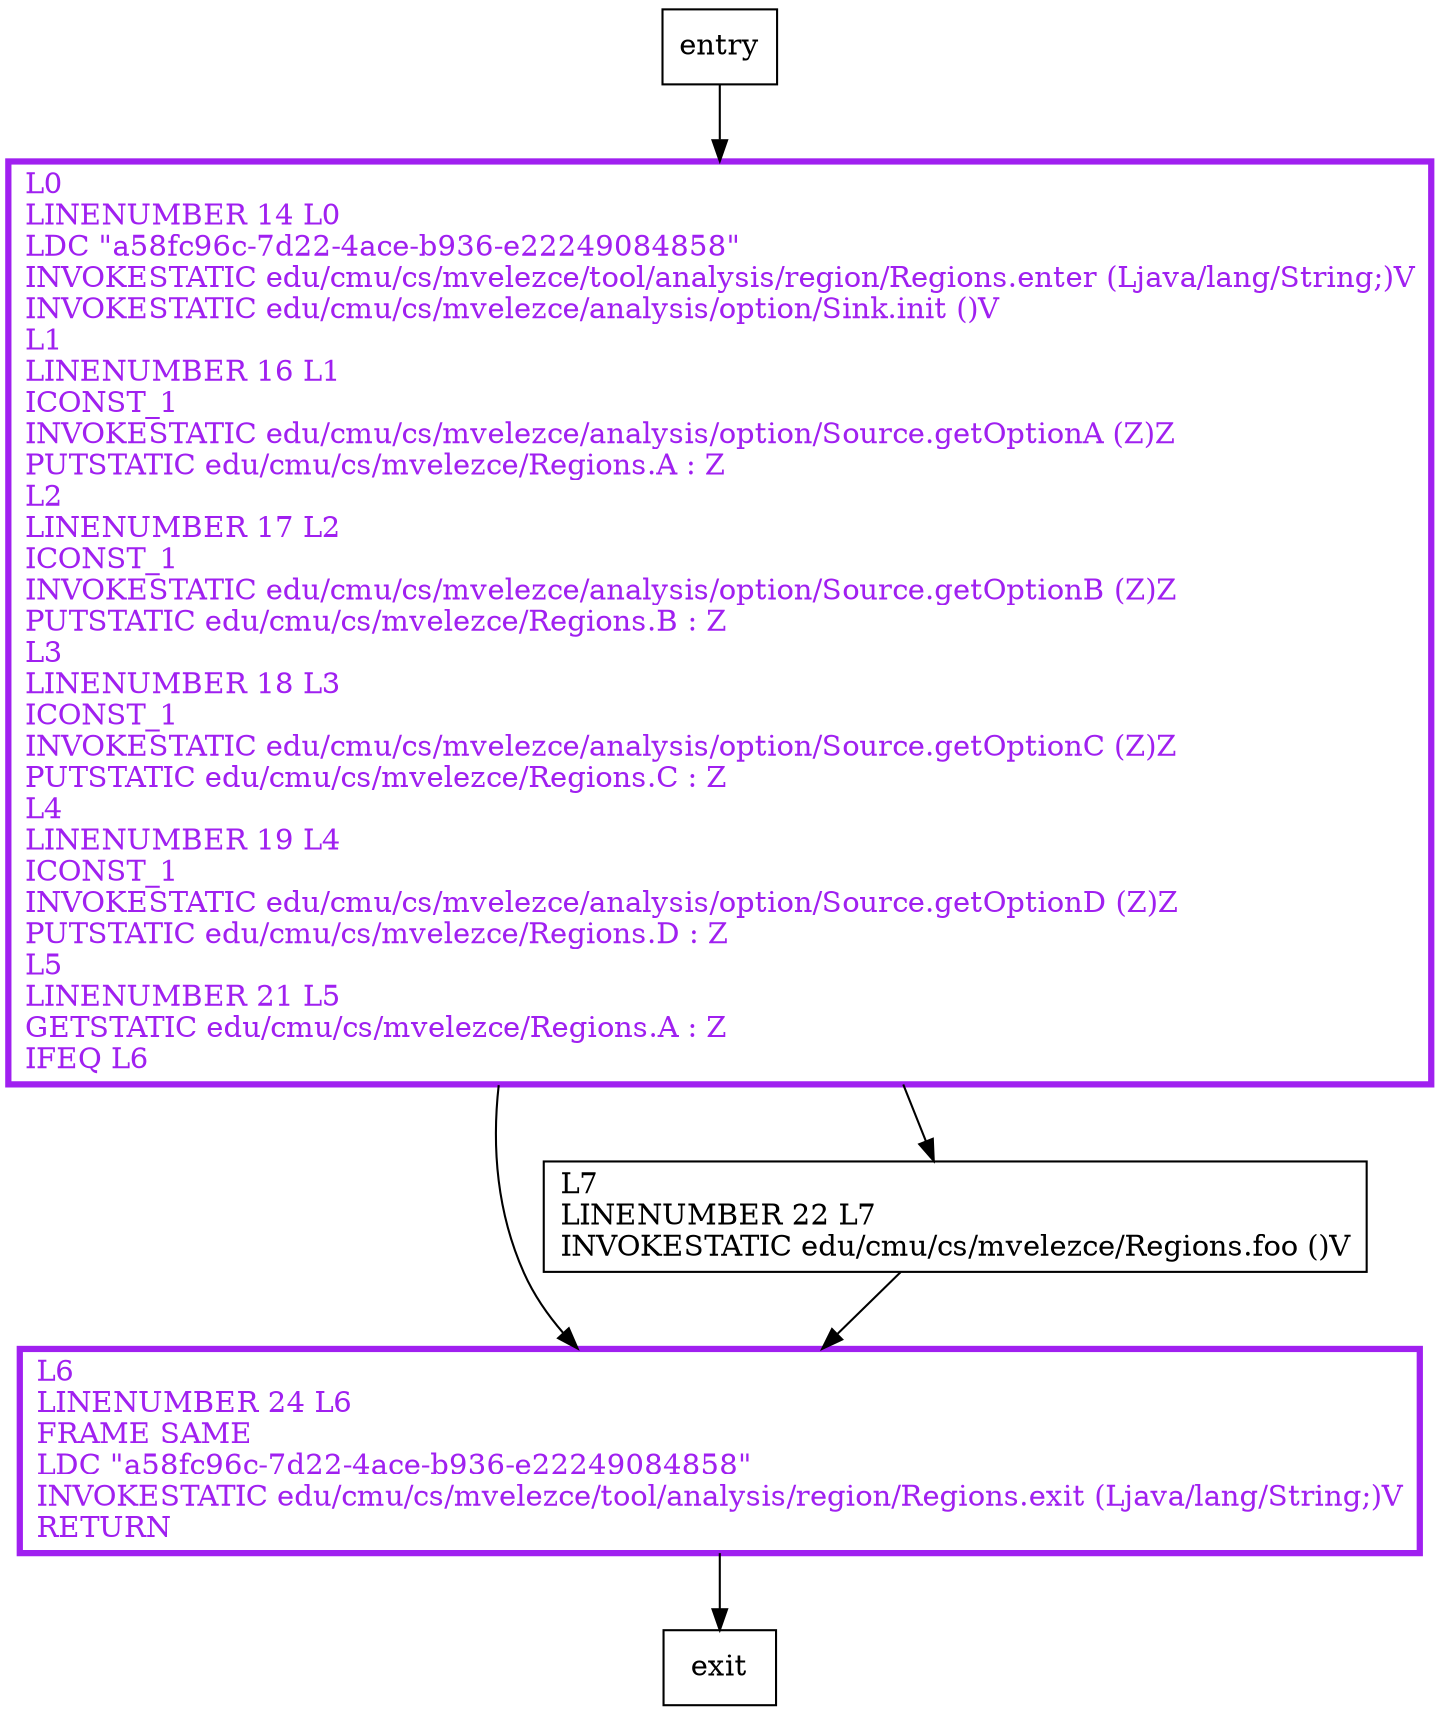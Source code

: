 digraph main {
node [shape=record];
1590074818 [label="L6\lLINENUMBER 24 L6\lFRAME SAME\lLDC \"a58fc96c-7d22-4ace-b936-e22249084858\"\lINVOKESTATIC edu/cmu/cs/mvelezce/tool/analysis/region/Regions.exit (Ljava/lang/String;)V\lRETURN\l"];
388706083 [label="L7\lLINENUMBER 22 L7\lINVOKESTATIC edu/cmu/cs/mvelezce/Regions.foo ()V\l"];
1491289769 [label="L0\lLINENUMBER 14 L0\lLDC \"a58fc96c-7d22-4ace-b936-e22249084858\"\lINVOKESTATIC edu/cmu/cs/mvelezce/tool/analysis/region/Regions.enter (Ljava/lang/String;)V\lINVOKESTATIC edu/cmu/cs/mvelezce/analysis/option/Sink.init ()V\lL1\lLINENUMBER 16 L1\lICONST_1\lINVOKESTATIC edu/cmu/cs/mvelezce/analysis/option/Source.getOptionA (Z)Z\lPUTSTATIC edu/cmu/cs/mvelezce/Regions.A : Z\lL2\lLINENUMBER 17 L2\lICONST_1\lINVOKESTATIC edu/cmu/cs/mvelezce/analysis/option/Source.getOptionB (Z)Z\lPUTSTATIC edu/cmu/cs/mvelezce/Regions.B : Z\lL3\lLINENUMBER 18 L3\lICONST_1\lINVOKESTATIC edu/cmu/cs/mvelezce/analysis/option/Source.getOptionC (Z)Z\lPUTSTATIC edu/cmu/cs/mvelezce/Regions.C : Z\lL4\lLINENUMBER 19 L4\lICONST_1\lINVOKESTATIC edu/cmu/cs/mvelezce/analysis/option/Source.getOptionD (Z)Z\lPUTSTATIC edu/cmu/cs/mvelezce/Regions.D : Z\lL5\lLINENUMBER 21 L5\lGETSTATIC edu/cmu/cs/mvelezce/Regions.A : Z\lIFEQ L6\l"];
entry;
exit;
entry -> 1491289769;
1590074818 -> exit;
388706083 -> 1590074818;
1491289769 -> 1590074818;
1491289769 -> 388706083;
1590074818[fontcolor="purple", penwidth=3, color="purple"];
1491289769[fontcolor="purple", penwidth=3, color="purple"];
}
